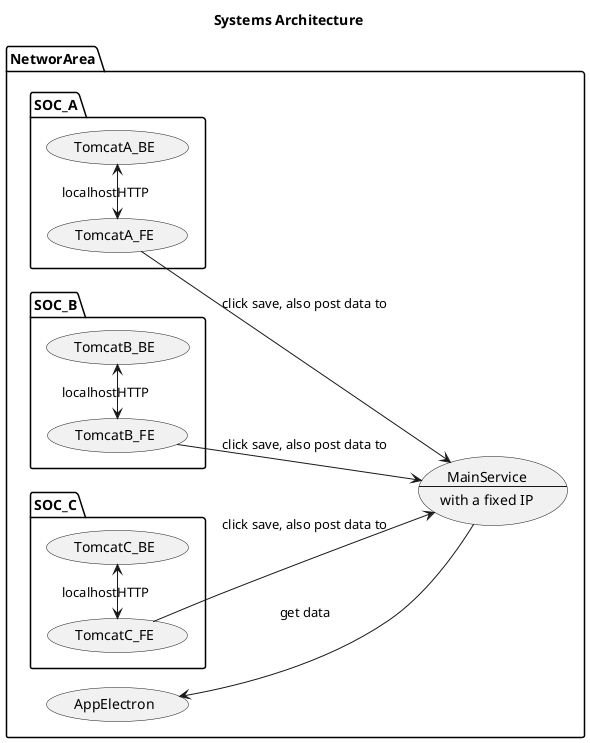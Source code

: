@startuml
title Systems Architecture
' header <color blue> Blue: basic connection</color> \n <color red> Red: opeartion flow</color>

left to right direction

package NetworArea {
  useCase AppElectron

  useCase MainService as "
    MainService
    ---
    with a fixed IP
  "

  package SOC_A {
    usecase TomcatA_FE
    usecase TomcatA_BE
  }

  package SOC_B {
    usecase TomcatB_FE
    usecase TomcatB_BE
  }

  package SOC_C {
    usecase TomcatC_FE
    usecase TomcatC_BE
  }
}

TomcatA_FE <-> TomcatA_BE: localhostHTTP
TomcatB_FE <-> TomcatB_BE: localhostHTTP
TomcatC_FE <-> TomcatC_BE: localhostHTTP

TomcatA_FE --> MainService: click save, also post data to
TomcatB_FE --> MainService: click save, also post data to
TomcatC_FE --> MainService: click save, also post data to

AppElectron <-- MainService: get data

@enduml